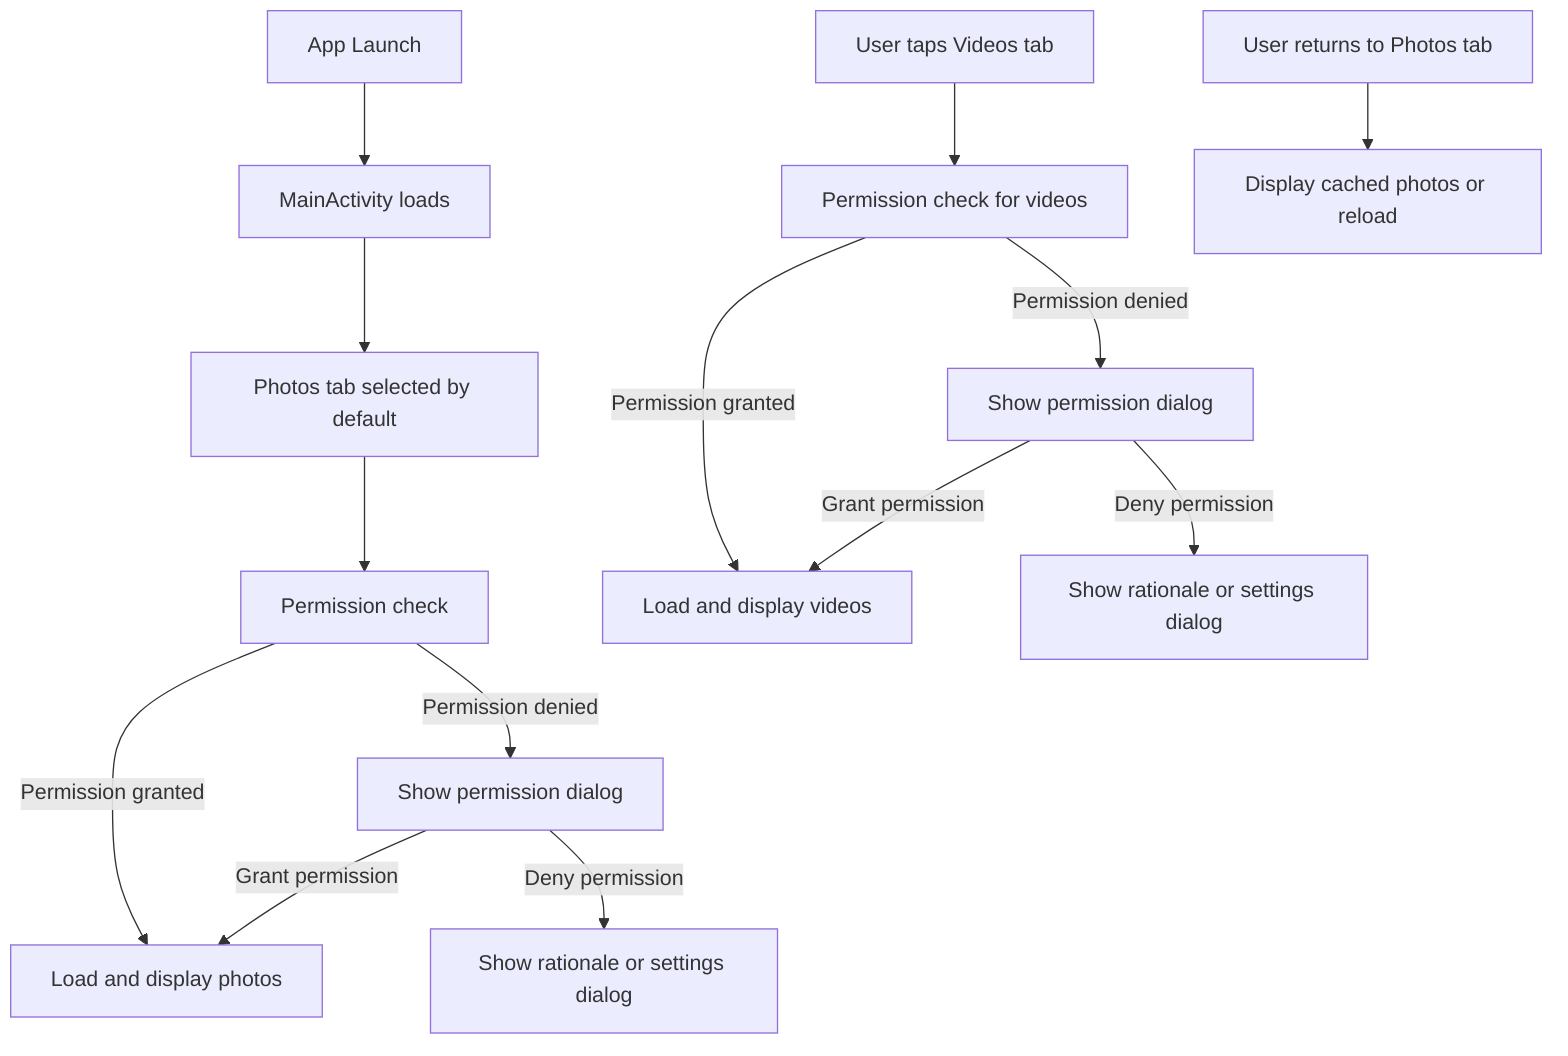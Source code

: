 graph TD;
    A["App Launch"] --> B["MainActivity loads"]
    B --> C["Photos tab selected by default"]
    C --> D["Permission check"]
    D -->|"Permission granted"| E["Load and display photos"]
    D -->|"Permission denied"| F["Show permission dialog"]
    F -->|"Grant permission"| E
    F -->|"Deny permission"| G["Show rationale or settings dialog"]
    
    H["User taps Videos tab"] --> I["Permission check for videos"]
    I -->|"Permission granted"| J["Load and display videos"]
    I -->|"Permission denied"| K["Show permission dialog"]
    K -->|"Grant permission"| J
    K -->|"Deny permission"| L["Show rationale or settings dialog"]
    
    M["User returns to Photos tab"] --> N["Display cached photos or reload"]